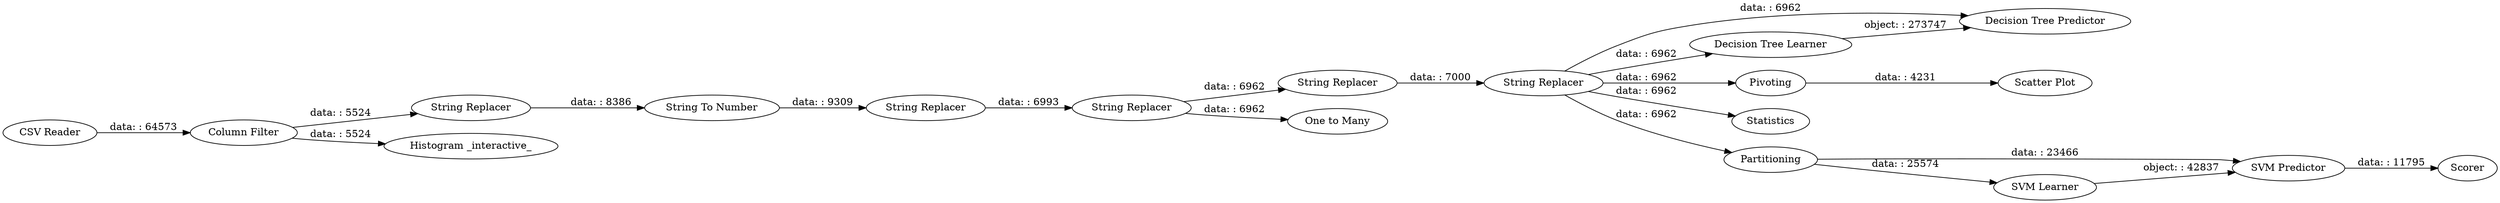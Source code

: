 digraph {
	"-1722920703876253167_17" [label="Decision Tree Learner"]
	"-1722920703876253167_3" [label="Column Filter"]
	"-1722920703876253167_7" [label="String To Number"]
	"-1722920703876253167_15" [label=Pivoting]
	"-1722920703876253167_13" [label="String Replacer"]
	"-1722920703876253167_19" [label="SVM Learner"]
	"-1722920703876253167_10" [label="String Replacer"]
	"-1722920703876253167_8" [label="String Replacer"]
	"-1722920703876253167_12" [label="One to Many"]
	"-1722920703876253167_18" [label="Decision Tree Predictor"]
	"-1722920703876253167_20" [label="SVM Predictor"]
	"-1722920703876253167_9" [label="String Replacer"]
	"-1722920703876253167_2" [label="CSV Reader"]
	"-1722920703876253167_16" [label="Scatter Plot"]
	"-1722920703876253167_5" [label="Histogram _interactive_"]
	"-1722920703876253167_23" [label=Statistics]
	"-1722920703876253167_22" [label=Scorer]
	"-1722920703876253167_14" [label="String Replacer"]
	"-1722920703876253167_21" [label=Partitioning]
	"-1722920703876253167_3" -> "-1722920703876253167_5" [label="data: : 5524"]
	"-1722920703876253167_21" -> "-1722920703876253167_20" [label="data: : 23466"]
	"-1722920703876253167_7" -> "-1722920703876253167_9" [label="data: : 9309"]
	"-1722920703876253167_14" -> "-1722920703876253167_15" [label="data: : 6962"]
	"-1722920703876253167_13" -> "-1722920703876253167_14" [label="data: : 7000"]
	"-1722920703876253167_20" -> "-1722920703876253167_22" [label="data: : 11795"]
	"-1722920703876253167_3" -> "-1722920703876253167_8" [label="data: : 5524"]
	"-1722920703876253167_17" -> "-1722920703876253167_18" [label="object: : 273747"]
	"-1722920703876253167_14" -> "-1722920703876253167_18" [label="data: : 6962"]
	"-1722920703876253167_10" -> "-1722920703876253167_12" [label="data: : 6962"]
	"-1722920703876253167_10" -> "-1722920703876253167_13" [label="data: : 6962"]
	"-1722920703876253167_19" -> "-1722920703876253167_20" [label="object: : 42837"]
	"-1722920703876253167_14" -> "-1722920703876253167_17" [label="data: : 6962"]
	"-1722920703876253167_21" -> "-1722920703876253167_19" [label="data: : 25574"]
	"-1722920703876253167_15" -> "-1722920703876253167_16" [label="data: : 4231"]
	"-1722920703876253167_2" -> "-1722920703876253167_3" [label="data: : 64573"]
	"-1722920703876253167_8" -> "-1722920703876253167_7" [label="data: : 8386"]
	"-1722920703876253167_9" -> "-1722920703876253167_10" [label="data: : 6993"]
	"-1722920703876253167_14" -> "-1722920703876253167_21" [label="data: : 6962"]
	"-1722920703876253167_14" -> "-1722920703876253167_23" [label="data: : 6962"]
	rankdir=LR
}

